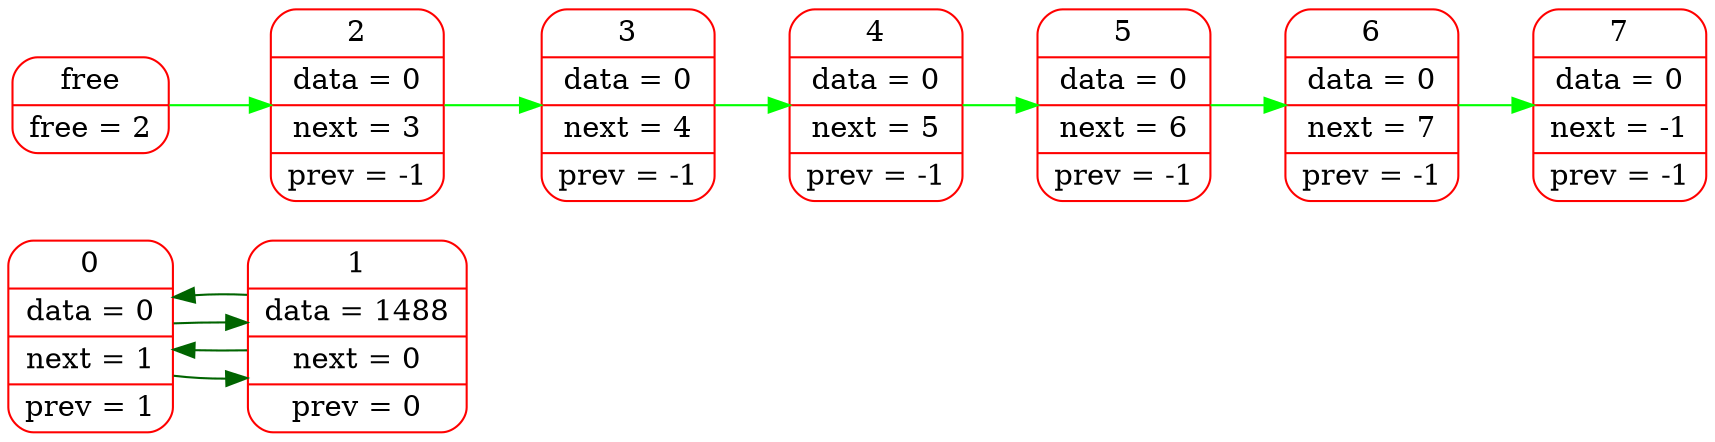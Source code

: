 digraph G{
rankdir=LR;
node[color="red",fontsize=14];
elem0[shape="Mrecord", label="0 | data = 0 | next = 1 | prev = 1"];
elem1[shape="Mrecord", label="1 | data = 1488 | next = 0 | prev = 0"];
edge[color="darkgreen",fontsize=12, penwidth=1];
elem0->elem1->elem0;
edge[color="darkgreen",fontsize=12, penwidth=1];
elem0->elem1->elem0;
free[shape="Mrecord", label="free | free = 2"];
free_elem2[shape="Mrecord", label="2 | data = 0 | next = 3 | prev = -1"];
free_elem3[shape="Mrecord", label="3 | data = 0 | next = 4 | prev = -1"];
free_elem4[shape="Mrecord", label="4 | data = 0 | next = 5 | prev = -1"];
free_elem5[shape="Mrecord", label="5 | data = 0 | next = 6 | prev = -1"];
free_elem6[shape="Mrecord", label="6 | data = 0 | next = 7 | prev = -1"];
free_elem7[shape="Mrecord", label="7 | data = 0 | next = -1 | prev = -1"];
edge[color="green",fontsize=12, penwidth=1];
free->free_elem2->free_elem3->free_elem4->free_elem5->free_elem6->free_elem7;
}

